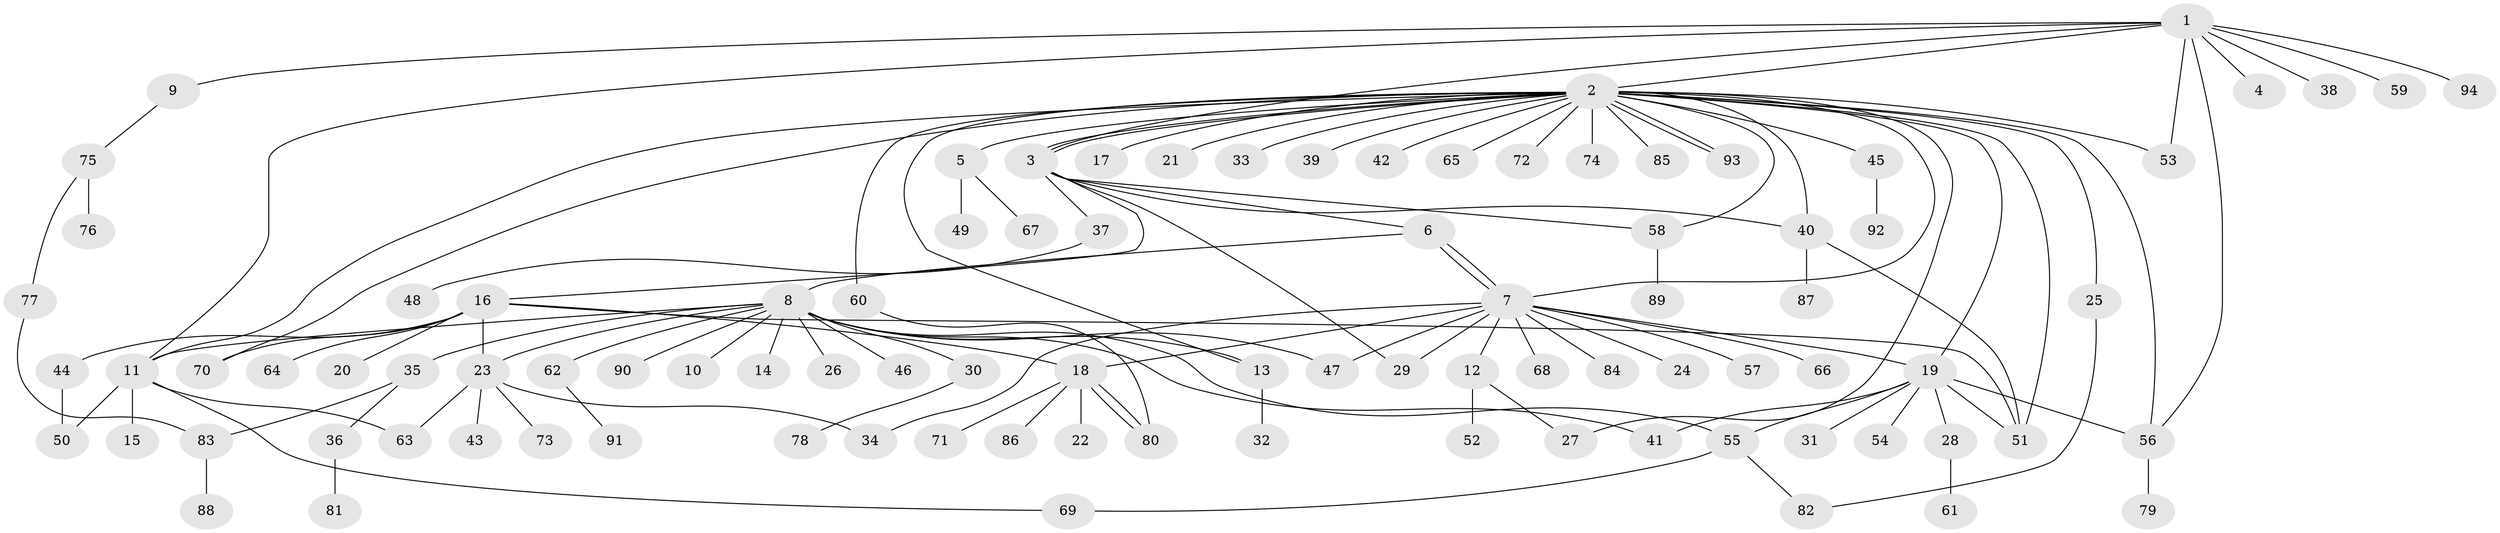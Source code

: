 // Generated by graph-tools (version 1.1) at 2025/14/03/09/25 04:14:33]
// undirected, 94 vertices, 126 edges
graph export_dot {
graph [start="1"]
  node [color=gray90,style=filled];
  1;
  2;
  3;
  4;
  5;
  6;
  7;
  8;
  9;
  10;
  11;
  12;
  13;
  14;
  15;
  16;
  17;
  18;
  19;
  20;
  21;
  22;
  23;
  24;
  25;
  26;
  27;
  28;
  29;
  30;
  31;
  32;
  33;
  34;
  35;
  36;
  37;
  38;
  39;
  40;
  41;
  42;
  43;
  44;
  45;
  46;
  47;
  48;
  49;
  50;
  51;
  52;
  53;
  54;
  55;
  56;
  57;
  58;
  59;
  60;
  61;
  62;
  63;
  64;
  65;
  66;
  67;
  68;
  69;
  70;
  71;
  72;
  73;
  74;
  75;
  76;
  77;
  78;
  79;
  80;
  81;
  82;
  83;
  84;
  85;
  86;
  87;
  88;
  89;
  90;
  91;
  92;
  93;
  94;
  1 -- 2;
  1 -- 3;
  1 -- 4;
  1 -- 9;
  1 -- 11;
  1 -- 38;
  1 -- 53;
  1 -- 56;
  1 -- 59;
  1 -- 94;
  2 -- 3;
  2 -- 3;
  2 -- 5;
  2 -- 7;
  2 -- 11;
  2 -- 13;
  2 -- 17;
  2 -- 19;
  2 -- 21;
  2 -- 25;
  2 -- 27;
  2 -- 33;
  2 -- 39;
  2 -- 40;
  2 -- 42;
  2 -- 45;
  2 -- 51;
  2 -- 53;
  2 -- 56;
  2 -- 58;
  2 -- 60;
  2 -- 65;
  2 -- 70;
  2 -- 72;
  2 -- 74;
  2 -- 85;
  2 -- 93;
  2 -- 93;
  3 -- 6;
  3 -- 16;
  3 -- 29;
  3 -- 37;
  3 -- 40;
  3 -- 58;
  5 -- 49;
  5 -- 67;
  6 -- 7;
  6 -- 7;
  6 -- 8;
  7 -- 12;
  7 -- 18;
  7 -- 19;
  7 -- 24;
  7 -- 29;
  7 -- 34;
  7 -- 47;
  7 -- 57;
  7 -- 66;
  7 -- 68;
  7 -- 84;
  8 -- 10;
  8 -- 11;
  8 -- 13;
  8 -- 14;
  8 -- 23;
  8 -- 26;
  8 -- 30;
  8 -- 35;
  8 -- 41;
  8 -- 46;
  8 -- 47;
  8 -- 55;
  8 -- 62;
  8 -- 90;
  9 -- 75;
  11 -- 15;
  11 -- 50;
  11 -- 63;
  11 -- 69;
  12 -- 27;
  12 -- 52;
  13 -- 32;
  16 -- 18;
  16 -- 20;
  16 -- 23;
  16 -- 44;
  16 -- 51;
  16 -- 64;
  16 -- 70;
  18 -- 22;
  18 -- 71;
  18 -- 80;
  18 -- 80;
  18 -- 86;
  19 -- 28;
  19 -- 31;
  19 -- 41;
  19 -- 51;
  19 -- 54;
  19 -- 55;
  19 -- 56;
  23 -- 34;
  23 -- 43;
  23 -- 63;
  23 -- 73;
  25 -- 82;
  28 -- 61;
  30 -- 78;
  35 -- 36;
  35 -- 83;
  36 -- 81;
  37 -- 48;
  40 -- 51;
  40 -- 87;
  44 -- 50;
  45 -- 92;
  55 -- 69;
  55 -- 82;
  56 -- 79;
  58 -- 89;
  60 -- 80;
  62 -- 91;
  75 -- 76;
  75 -- 77;
  77 -- 83;
  83 -- 88;
}
